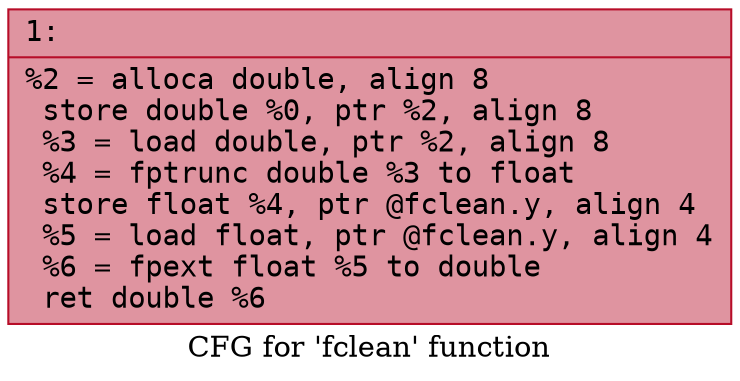 digraph "CFG for 'fclean' function" {
	label="CFG for 'fclean' function";

	Node0x600002908320 [shape=record,color="#b70d28ff", style=filled, fillcolor="#b70d2870" fontname="Courier",label="{1:\l|  %2 = alloca double, align 8\l  store double %0, ptr %2, align 8\l  %3 = load double, ptr %2, align 8\l  %4 = fptrunc double %3 to float\l  store float %4, ptr @fclean.y, align 4\l  %5 = load float, ptr @fclean.y, align 4\l  %6 = fpext float %5 to double\l  ret double %6\l}"];
}
